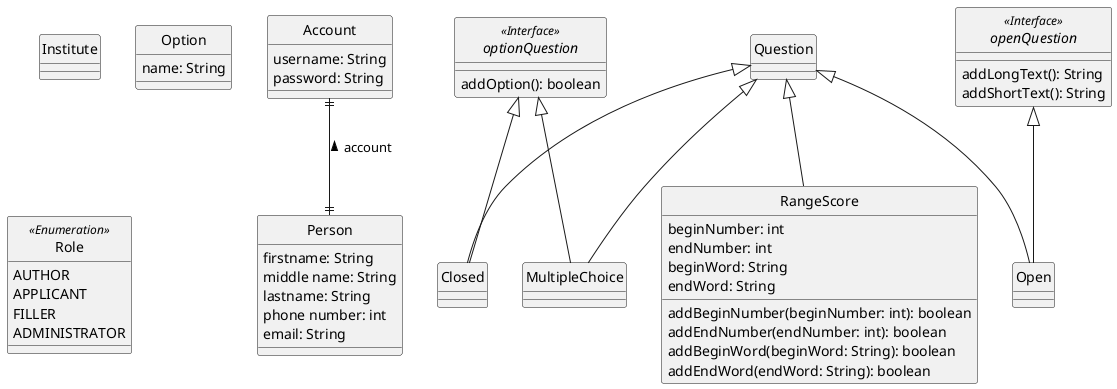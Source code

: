 @startuml
hide circle

Class Account {
    username: String
    password: String
}

Class Person {
    firstname: String
    middle name: String
    lastname: String
    phone number: int
    email: String
}

Class Institute {
}

Class Closed {
}

Class Open {
}

Class Question {
}

Class RangeScore {
    beginNumber: int
    endNumber: int
    beginWord: String
    endWord: String
    addBeginNumber(beginNumber: int): boolean
    addEndNumber(endNumber: int): boolean
    addBeginWord(beginWord: String): boolean
    addEndWord(endWord: String): boolean
}

Class MultipleChoice {
}

interface optionQuestion <<Interface>> {
    addOption(): boolean
}

interface openQuestion <<Interface>> {
    addLongText(): String
    addShortText(): String
}

class Option {
    name: String
}

enum Role <<Enumeration>> {
    AUTHOR
    APPLICANT
    FILLER
    ADMINISTRATOR
}

Account ||--|| Person : account <
optionQuestion <|-- Closed
openQuestion <|-- Open
optionQuestion <|-- MultipleChoice
Question <|-- Closed
Question <|-- Open
Question <|-- MultipleChoice
Question <|-- RangeScore
@enduml